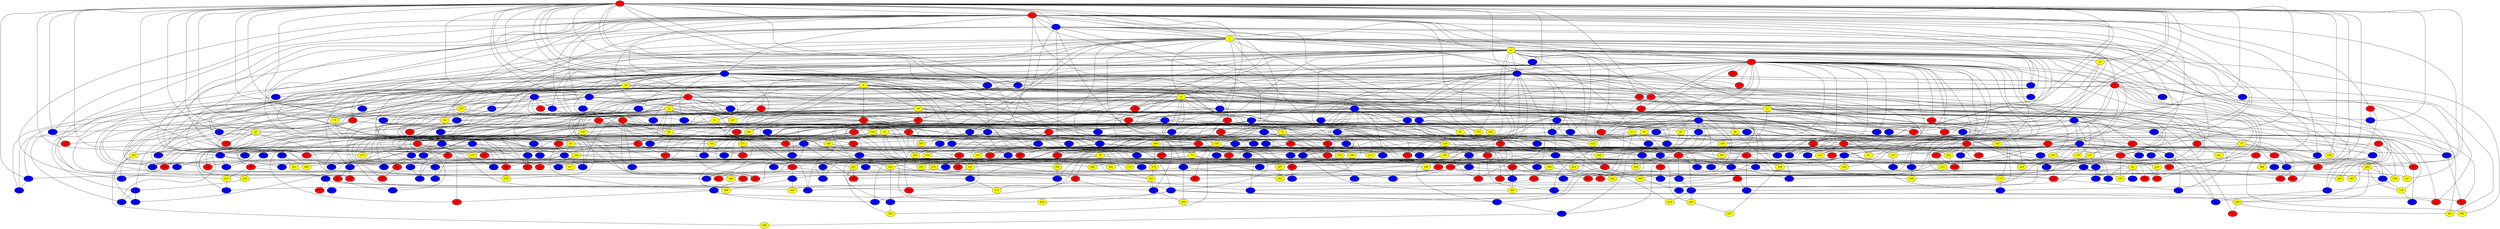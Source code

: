 graph {
0 [style = filled fillcolor = red];
1 [style = filled fillcolor = red];
2 [style = filled fillcolor = blue];
3 [style = filled fillcolor = yellow];
4 [style = filled fillcolor = yellow];
5 [style = filled fillcolor = red];
6 [style = filled fillcolor = blue];
7 [style = filled fillcolor = blue];
8 [style = filled fillcolor = blue];
9 [style = filled fillcolor = yellow];
10 [style = filled fillcolor = yellow];
11 [style = filled fillcolor = red];
12 [style = filled fillcolor = yellow];
13 [style = filled fillcolor = yellow];
14 [style = filled fillcolor = red];
15 [style = filled fillcolor = blue];
16 [style = filled fillcolor = blue];
17 [style = filled fillcolor = red];
18 [style = filled fillcolor = blue];
19 [style = filled fillcolor = yellow];
20 [style = filled fillcolor = blue];
21 [style = filled fillcolor = blue];
22 [style = filled fillcolor = blue];
23 [style = filled fillcolor = red];
24 [style = filled fillcolor = yellow];
25 [style = filled fillcolor = red];
26 [style = filled fillcolor = blue];
27 [style = filled fillcolor = red];
28 [style = filled fillcolor = red];
29 [style = filled fillcolor = yellow];
30 [style = filled fillcolor = blue];
31 [style = filled fillcolor = red];
32 [style = filled fillcolor = blue];
33 [style = filled fillcolor = yellow];
34 [style = filled fillcolor = blue];
35 [style = filled fillcolor = yellow];
36 [style = filled fillcolor = red];
37 [style = filled fillcolor = yellow];
38 [style = filled fillcolor = red];
39 [style = filled fillcolor = blue];
40 [style = filled fillcolor = yellow];
41 [style = filled fillcolor = blue];
42 [style = filled fillcolor = blue];
43 [style = filled fillcolor = red];
44 [style = filled fillcolor = red];
45 [style = filled fillcolor = blue];
46 [style = filled fillcolor = red];
47 [style = filled fillcolor = blue];
48 [style = filled fillcolor = yellow];
49 [style = filled fillcolor = red];
50 [style = filled fillcolor = red];
51 [style = filled fillcolor = blue];
52 [style = filled fillcolor = blue];
53 [style = filled fillcolor = blue];
54 [style = filled fillcolor = red];
55 [style = filled fillcolor = blue];
56 [style = filled fillcolor = blue];
57 [style = filled fillcolor = blue];
58 [style = filled fillcolor = red];
59 [style = filled fillcolor = yellow];
60 [style = filled fillcolor = blue];
61 [style = filled fillcolor = yellow];
62 [style = filled fillcolor = red];
63 [style = filled fillcolor = blue];
64 [style = filled fillcolor = red];
65 [style = filled fillcolor = blue];
66 [style = filled fillcolor = yellow];
67 [style = filled fillcolor = blue];
68 [style = filled fillcolor = red];
69 [style = filled fillcolor = red];
70 [style = filled fillcolor = yellow];
71 [style = filled fillcolor = blue];
72 [style = filled fillcolor = yellow];
73 [style = filled fillcolor = red];
74 [style = filled fillcolor = blue];
75 [style = filled fillcolor = blue];
76 [style = filled fillcolor = yellow];
77 [style = filled fillcolor = blue];
78 [style = filled fillcolor = blue];
79 [style = filled fillcolor = yellow];
80 [style = filled fillcolor = blue];
81 [style = filled fillcolor = blue];
82 [style = filled fillcolor = red];
83 [style = filled fillcolor = blue];
84 [style = filled fillcolor = yellow];
85 [style = filled fillcolor = yellow];
86 [style = filled fillcolor = blue];
87 [style = filled fillcolor = blue];
88 [style = filled fillcolor = red];
89 [style = filled fillcolor = red];
90 [style = filled fillcolor = yellow];
91 [style = filled fillcolor = yellow];
92 [style = filled fillcolor = blue];
93 [style = filled fillcolor = red];
94 [style = filled fillcolor = red];
95 [style = filled fillcolor = blue];
96 [style = filled fillcolor = blue];
97 [style = filled fillcolor = yellow];
98 [style = filled fillcolor = red];
99 [style = filled fillcolor = red];
100 [style = filled fillcolor = yellow];
101 [style = filled fillcolor = yellow];
102 [style = filled fillcolor = red];
103 [style = filled fillcolor = yellow];
104 [style = filled fillcolor = yellow];
105 [style = filled fillcolor = red];
106 [style = filled fillcolor = red];
107 [style = filled fillcolor = blue];
108 [style = filled fillcolor = red];
109 [style = filled fillcolor = yellow];
110 [style = filled fillcolor = blue];
111 [style = filled fillcolor = yellow];
112 [style = filled fillcolor = red];
113 [style = filled fillcolor = yellow];
114 [style = filled fillcolor = red];
115 [style = filled fillcolor = red];
116 [style = filled fillcolor = red];
117 [style = filled fillcolor = red];
118 [style = filled fillcolor = red];
119 [style = filled fillcolor = yellow];
120 [style = filled fillcolor = blue];
121 [style = filled fillcolor = red];
122 [style = filled fillcolor = yellow];
123 [style = filled fillcolor = blue];
124 [style = filled fillcolor = blue];
125 [style = filled fillcolor = yellow];
126 [style = filled fillcolor = blue];
127 [style = filled fillcolor = blue];
128 [style = filled fillcolor = yellow];
129 [style = filled fillcolor = blue];
130 [style = filled fillcolor = yellow];
131 [style = filled fillcolor = blue];
132 [style = filled fillcolor = blue];
133 [style = filled fillcolor = blue];
134 [style = filled fillcolor = blue];
135 [style = filled fillcolor = yellow];
136 [style = filled fillcolor = red];
137 [style = filled fillcolor = blue];
138 [style = filled fillcolor = yellow];
139 [style = filled fillcolor = blue];
140 [style = filled fillcolor = red];
141 [style = filled fillcolor = red];
142 [style = filled fillcolor = blue];
143 [style = filled fillcolor = yellow];
144 [style = filled fillcolor = yellow];
145 [style = filled fillcolor = red];
146 [style = filled fillcolor = red];
147 [style = filled fillcolor = yellow];
148 [style = filled fillcolor = blue];
149 [style = filled fillcolor = red];
150 [style = filled fillcolor = blue];
151 [style = filled fillcolor = blue];
152 [style = filled fillcolor = blue];
153 [style = filled fillcolor = yellow];
154 [style = filled fillcolor = blue];
155 [style = filled fillcolor = red];
156 [style = filled fillcolor = blue];
157 [style = filled fillcolor = red];
158 [style = filled fillcolor = blue];
159 [style = filled fillcolor = blue];
160 [style = filled fillcolor = blue];
161 [style = filled fillcolor = blue];
162 [style = filled fillcolor = blue];
163 [style = filled fillcolor = yellow];
164 [style = filled fillcolor = red];
165 [style = filled fillcolor = yellow];
166 [style = filled fillcolor = blue];
167 [style = filled fillcolor = blue];
168 [style = filled fillcolor = blue];
169 [style = filled fillcolor = blue];
170 [style = filled fillcolor = blue];
171 [style = filled fillcolor = blue];
172 [style = filled fillcolor = yellow];
173 [style = filled fillcolor = yellow];
174 [style = filled fillcolor = blue];
175 [style = filled fillcolor = yellow];
176 [style = filled fillcolor = blue];
177 [style = filled fillcolor = red];
178 [style = filled fillcolor = blue];
179 [style = filled fillcolor = red];
180 [style = filled fillcolor = blue];
181 [style = filled fillcolor = red];
182 [style = filled fillcolor = yellow];
183 [style = filled fillcolor = blue];
184 [style = filled fillcolor = blue];
185 [style = filled fillcolor = yellow];
186 [style = filled fillcolor = red];
187 [style = filled fillcolor = yellow];
188 [style = filled fillcolor = yellow];
189 [style = filled fillcolor = blue];
190 [style = filled fillcolor = red];
191 [style = filled fillcolor = red];
192 [style = filled fillcolor = blue];
193 [style = filled fillcolor = red];
194 [style = filled fillcolor = blue];
195 [style = filled fillcolor = yellow];
196 [style = filled fillcolor = red];
197 [style = filled fillcolor = red];
198 [style = filled fillcolor = yellow];
199 [style = filled fillcolor = blue];
200 [style = filled fillcolor = blue];
201 [style = filled fillcolor = yellow];
202 [style = filled fillcolor = blue];
203 [style = filled fillcolor = red];
204 [style = filled fillcolor = red];
205 [style = filled fillcolor = yellow];
206 [style = filled fillcolor = blue];
207 [style = filled fillcolor = yellow];
208 [style = filled fillcolor = blue];
209 [style = filled fillcolor = red];
210 [style = filled fillcolor = blue];
211 [style = filled fillcolor = blue];
212 [style = filled fillcolor = yellow];
213 [style = filled fillcolor = yellow];
214 [style = filled fillcolor = yellow];
215 [style = filled fillcolor = blue];
216 [style = filled fillcolor = blue];
217 [style = filled fillcolor = red];
218 [style = filled fillcolor = blue];
219 [style = filled fillcolor = red];
220 [style = filled fillcolor = blue];
221 [style = filled fillcolor = red];
222 [style = filled fillcolor = yellow];
223 [style = filled fillcolor = yellow];
224 [style = filled fillcolor = blue];
225 [style = filled fillcolor = yellow];
226 [style = filled fillcolor = red];
227 [style = filled fillcolor = red];
228 [style = filled fillcolor = blue];
229 [style = filled fillcolor = yellow];
230 [style = filled fillcolor = blue];
231 [style = filled fillcolor = red];
232 [style = filled fillcolor = red];
233 [style = filled fillcolor = red];
234 [style = filled fillcolor = yellow];
235 [style = filled fillcolor = red];
236 [style = filled fillcolor = blue];
237 [style = filled fillcolor = red];
238 [style = filled fillcolor = yellow];
239 [style = filled fillcolor = yellow];
240 [style = filled fillcolor = red];
241 [style = filled fillcolor = yellow];
242 [style = filled fillcolor = red];
243 [style = filled fillcolor = red];
244 [style = filled fillcolor = blue];
245 [style = filled fillcolor = red];
246 [style = filled fillcolor = blue];
247 [style = filled fillcolor = blue];
248 [style = filled fillcolor = yellow];
249 [style = filled fillcolor = blue];
250 [style = filled fillcolor = blue];
251 [style = filled fillcolor = red];
252 [style = filled fillcolor = yellow];
253 [style = filled fillcolor = blue];
254 [style = filled fillcolor = yellow];
255 [style = filled fillcolor = blue];
256 [style = filled fillcolor = blue];
257 [style = filled fillcolor = red];
258 [style = filled fillcolor = blue];
259 [style = filled fillcolor = blue];
260 [style = filled fillcolor = blue];
261 [style = filled fillcolor = blue];
262 [style = filled fillcolor = blue];
263 [style = filled fillcolor = blue];
264 [style = filled fillcolor = blue];
265 [style = filled fillcolor = blue];
266 [style = filled fillcolor = blue];
267 [style = filled fillcolor = blue];
268 [style = filled fillcolor = red];
269 [style = filled fillcolor = red];
270 [style = filled fillcolor = blue];
271 [style = filled fillcolor = yellow];
272 [style = filled fillcolor = blue];
273 [style = filled fillcolor = red];
274 [style = filled fillcolor = yellow];
275 [style = filled fillcolor = yellow];
276 [style = filled fillcolor = red];
277 [style = filled fillcolor = blue];
278 [style = filled fillcolor = red];
279 [style = filled fillcolor = yellow];
280 [style = filled fillcolor = yellow];
281 [style = filled fillcolor = blue];
282 [style = filled fillcolor = blue];
283 [style = filled fillcolor = yellow];
284 [style = filled fillcolor = blue];
285 [style = filled fillcolor = yellow];
286 [style = filled fillcolor = blue];
287 [style = filled fillcolor = blue];
288 [style = filled fillcolor = blue];
289 [style = filled fillcolor = red];
290 [style = filled fillcolor = red];
291 [style = filled fillcolor = yellow];
292 [style = filled fillcolor = blue];
293 [style = filled fillcolor = yellow];
294 [style = filled fillcolor = red];
295 [style = filled fillcolor = red];
296 [style = filled fillcolor = red];
297 [style = filled fillcolor = yellow];
298 [style = filled fillcolor = yellow];
299 [style = filled fillcolor = red];
300 [style = filled fillcolor = blue];
301 [style = filled fillcolor = blue];
302 [style = filled fillcolor = red];
303 [style = filled fillcolor = yellow];
304 [style = filled fillcolor = blue];
305 [style = filled fillcolor = yellow];
306 [style = filled fillcolor = blue];
307 [style = filled fillcolor = blue];
308 [style = filled fillcolor = blue];
309 [style = filled fillcolor = blue];
310 [style = filled fillcolor = blue];
311 [style = filled fillcolor = blue];
312 [style = filled fillcolor = blue];
313 [style = filled fillcolor = red];
314 [style = filled fillcolor = yellow];
315 [style = filled fillcolor = yellow];
316 [style = filled fillcolor = red];
317 [style = filled fillcolor = red];
318 [style = filled fillcolor = yellow];
319 [style = filled fillcolor = blue];
320 [style = filled fillcolor = red];
321 [style = filled fillcolor = blue];
322 [style = filled fillcolor = blue];
323 [style = filled fillcolor = blue];
324 [style = filled fillcolor = red];
325 [style = filled fillcolor = blue];
326 [style = filled fillcolor = red];
327 [style = filled fillcolor = yellow];
328 [style = filled fillcolor = blue];
329 [style = filled fillcolor = red];
330 [style = filled fillcolor = red];
331 [style = filled fillcolor = blue];
332 [style = filled fillcolor = red];
333 [style = filled fillcolor = blue];
334 [style = filled fillcolor = red];
335 [style = filled fillcolor = blue];
336 [style = filled fillcolor = yellow];
337 [style = filled fillcolor = red];
338 [style = filled fillcolor = blue];
339 [style = filled fillcolor = red];
340 [style = filled fillcolor = yellow];
341 [style = filled fillcolor = blue];
342 [style = filled fillcolor = yellow];
343 [style = filled fillcolor = blue];
344 [style = filled fillcolor = blue];
345 [style = filled fillcolor = blue];
346 [style = filled fillcolor = blue];
347 [style = filled fillcolor = blue];
348 [style = filled fillcolor = yellow];
349 [style = filled fillcolor = blue];
350 [style = filled fillcolor = yellow];
351 [style = filled fillcolor = blue];
352 [style = filled fillcolor = blue];
353 [style = filled fillcolor = blue];
354 [style = filled fillcolor = blue];
355 [style = filled fillcolor = blue];
356 [style = filled fillcolor = blue];
357 [style = filled fillcolor = yellow];
358 [style = filled fillcolor = yellow];
359 [style = filled fillcolor = blue];
360 [style = filled fillcolor = blue];
361 [style = filled fillcolor = yellow];
362 [style = filled fillcolor = blue];
363 [style = filled fillcolor = blue];
364 [style = filled fillcolor = yellow];
365 [style = filled fillcolor = blue];
366 [style = filled fillcolor = blue];
367 [style = filled fillcolor = blue];
368 [style = filled fillcolor = blue];
369 [style = filled fillcolor = red];
370 [style = filled fillcolor = blue];
371 [style = filled fillcolor = blue];
372 [style = filled fillcolor = yellow];
373 [style = filled fillcolor = yellow];
374 [style = filled fillcolor = red];
375 [style = filled fillcolor = blue];
376 [style = filled fillcolor = yellow];
377 [style = filled fillcolor = blue];
378 [style = filled fillcolor = blue];
379 [style = filled fillcolor = red];
380 [style = filled fillcolor = blue];
381 [style = filled fillcolor = yellow];
382 [style = filled fillcolor = blue];
383 [style = filled fillcolor = yellow];
384 [style = filled fillcolor = red];
385 [style = filled fillcolor = yellow];
386 [style = filled fillcolor = yellow];
387 [style = filled fillcolor = yellow];
388 [style = filled fillcolor = yellow];
389 [style = filled fillcolor = blue];
390 [style = filled fillcolor = blue];
391 [style = filled fillcolor = blue];
392 [style = filled fillcolor = yellow];
393 [style = filled fillcolor = yellow];
394 [style = filled fillcolor = blue];
395 [style = filled fillcolor = blue];
396 [style = filled fillcolor = yellow];
397 [style = filled fillcolor = red];
398 [style = filled fillcolor = blue];
399 [style = filled fillcolor = blue];
400 [style = filled fillcolor = blue];
401 [style = filled fillcolor = blue];
402 [style = filled fillcolor = yellow];
403 [style = filled fillcolor = yellow];
404 [style = filled fillcolor = blue];
405 [style = filled fillcolor = yellow];
406 [style = filled fillcolor = red];
407 [style = filled fillcolor = red];
408 [style = filled fillcolor = yellow];
409 [style = filled fillcolor = yellow];
410 [style = filled fillcolor = blue];
411 [style = filled fillcolor = red];
412 [style = filled fillcolor = yellow];
413 [style = filled fillcolor = blue];
414 [style = filled fillcolor = blue];
415 [style = filled fillcolor = red];
416 [style = filled fillcolor = red];
417 [style = filled fillcolor = yellow];
418 [style = filled fillcolor = yellow];
419 [style = filled fillcolor = red];
420 [style = filled fillcolor = red];
421 [style = filled fillcolor = blue];
422 [style = filled fillcolor = yellow];
423 [style = filled fillcolor = blue];
424 [style = filled fillcolor = yellow];
0 -- 7;
0 -- 8;
0 -- 9;
0 -- 10;
0 -- 16;
0 -- 18;
0 -- 19;
0 -- 20;
0 -- 21;
0 -- 23;
0 -- 27;
0 -- 33;
0 -- 34;
0 -- 37;
0 -- 40;
0 -- 6;
0 -- 3;
0 -- 2;
0 -- 1;
0 -- 50;
0 -- 51;
0 -- 59;
0 -- 60;
0 -- 61;
0 -- 76;
0 -- 83;
0 -- 92;
0 -- 94;
0 -- 107;
0 -- 121;
0 -- 166;
0 -- 177;
0 -- 180;
0 -- 206;
0 -- 211;
0 -- 238;
0 -- 263;
0 -- 288;
0 -- 337;
0 -- 341;
0 -- 345;
0 -- 351;
0 -- 390;
0 -- 402;
1 -- 2;
1 -- 3;
1 -- 4;
1 -- 5;
1 -- 6;
1 -- 13;
1 -- 22;
1 -- 25;
1 -- 28;
1 -- 29;
1 -- 43;
1 -- 54;
1 -- 62;
1 -- 69;
1 -- 74;
1 -- 107;
1 -- 111;
1 -- 115;
1 -- 123;
1 -- 130;
1 -- 148;
1 -- 170;
1 -- 175;
1 -- 196;
1 -- 240;
1 -- 248;
1 -- 250;
1 -- 281;
1 -- 287;
1 -- 293;
1 -- 369;
2 -- 3;
2 -- 4;
2 -- 32;
2 -- 47;
2 -- 57;
2 -- 59;
2 -- 64;
2 -- 80;
2 -- 117;
2 -- 165;
2 -- 215;
2 -- 258;
2 -- 280;
2 -- 376;
3 -- 4;
3 -- 5;
3 -- 6;
3 -- 12;
3 -- 17;
3 -- 33;
3 -- 46;
3 -- 87;
3 -- 88;
3 -- 95;
3 -- 113;
3 -- 132;
3 -- 146;
3 -- 147;
3 -- 174;
3 -- 196;
3 -- 237;
3 -- 255;
3 -- 291;
3 -- 307;
3 -- 311;
3 -- 313;
3 -- 317;
3 -- 329;
3 -- 344;
3 -- 419;
4 -- 5;
4 -- 7;
4 -- 12;
4 -- 17;
4 -- 18;
4 -- 22;
4 -- 25;
4 -- 32;
4 -- 33;
4 -- 37;
4 -- 49;
4 -- 53;
4 -- 54;
4 -- 55;
4 -- 65;
4 -- 78;
4 -- 89;
4 -- 122;
4 -- 124;
4 -- 134;
4 -- 178;
4 -- 193;
4 -- 222;
4 -- 243;
4 -- 246;
4 -- 282;
4 -- 283;
4 -- 306;
4 -- 316;
4 -- 340;
4 -- 380;
4 -- 392;
4 -- 395;
4 -- 404;
5 -- 7;
5 -- 8;
5 -- 29;
5 -- 39;
5 -- 41;
5 -- 49;
5 -- 52;
5 -- 71;
5 -- 72;
5 -- 73;
5 -- 74;
5 -- 101;
5 -- 102;
5 -- 110;
5 -- 111;
5 -- 113;
5 -- 114;
5 -- 118;
5 -- 124;
5 -- 138;
5 -- 153;
5 -- 155;
5 -- 163;
5 -- 172;
5 -- 173;
5 -- 174;
5 -- 177;
5 -- 217;
5 -- 228;
5 -- 251;
5 -- 254;
5 -- 297;
5 -- 299;
5 -- 312;
5 -- 334;
5 -- 387;
5 -- 422;
6 -- 8;
6 -- 9;
6 -- 10;
6 -- 18;
6 -- 21;
6 -- 30;
6 -- 37;
6 -- 54;
6 -- 57;
6 -- 58;
6 -- 60;
6 -- 64;
6 -- 98;
6 -- 114;
6 -- 129;
6 -- 139;
6 -- 148;
6 -- 154;
6 -- 155;
6 -- 158;
6 -- 178;
6 -- 198;
6 -- 213;
6 -- 220;
6 -- 226;
6 -- 259;
6 -- 265;
6 -- 268;
6 -- 300;
6 -- 322;
6 -- 355;
6 -- 372;
6 -- 378;
6 -- 388;
6 -- 393;
7 -- 9;
7 -- 10;
7 -- 11;
7 -- 15;
7 -- 19;
7 -- 20;
7 -- 22;
7 -- 26;
7 -- 31;
7 -- 39;
7 -- 44;
7 -- 73;
7 -- 80;
7 -- 94;
7 -- 168;
7 -- 182;
7 -- 235;
7 -- 264;
7 -- 276;
7 -- 279;
7 -- 282;
7 -- 302;
7 -- 339;
7 -- 361;
7 -- 371;
7 -- 376;
8 -- 11;
8 -- 15;
8 -- 16;
8 -- 23;
8 -- 31;
8 -- 36;
8 -- 384;
8 -- 423;
9 -- 12;
9 -- 14;
9 -- 19;
9 -- 21;
9 -- 38;
9 -- 45;
9 -- 70;
9 -- 77;
9 -- 119;
9 -- 121;
9 -- 126;
9 -- 140;
9 -- 146;
9 -- 170;
9 -- 201;
9 -- 205;
9 -- 274;
9 -- 305;
9 -- 370;
9 -- 374;
9 -- 397;
9 -- 423;
10 -- 11;
10 -- 40;
10 -- 43;
10 -- 56;
10 -- 78;
10 -- 79;
10 -- 92;
10 -- 126;
10 -- 232;
10 -- 235;
10 -- 311;
10 -- 413;
11 -- 13;
11 -- 14;
11 -- 16;
11 -- 25;
11 -- 36;
11 -- 53;
11 -- 55;
11 -- 71;
11 -- 120;
11 -- 142;
11 -- 143;
11 -- 161;
11 -- 179;
11 -- 216;
11 -- 219;
11 -- 258;
11 -- 267;
11 -- 269;
11 -- 347;
11 -- 365;
12 -- 13;
12 -- 15;
12 -- 26;
12 -- 27;
12 -- 38;
12 -- 42;
12 -- 87;
12 -- 115;
12 -- 116;
12 -- 139;
12 -- 161;
12 -- 206;
12 -- 243;
12 -- 324;
12 -- 332;
12 -- 378;
12 -- 379;
13 -- 14;
13 -- 24;
13 -- 58;
13 -- 66;
13 -- 71;
13 -- 88;
13 -- 103;
13 -- 169;
13 -- 170;
13 -- 197;
13 -- 273;
13 -- 297;
13 -- 310;
13 -- 352;
13 -- 355;
13 -- 384;
14 -- 34;
14 -- 35;
14 -- 40;
14 -- 269;
14 -- 302;
14 -- 305;
14 -- 306;
14 -- 336;
15 -- 30;
15 -- 48;
15 -- 67;
15 -- 79;
15 -- 86;
15 -- 103;
15 -- 108;
15 -- 122;
15 -- 128;
15 -- 136;
15 -- 145;
15 -- 186;
15 -- 191;
15 -- 193;
15 -- 204;
15 -- 214;
15 -- 227;
15 -- 246;
15 -- 373;
15 -- 381;
15 -- 403;
15 -- 421;
16 -- 20;
16 -- 38;
16 -- 128;
16 -- 137;
16 -- 165;
16 -- 364;
17 -- 23;
17 -- 28;
17 -- 31;
17 -- 41;
17 -- 44;
17 -- 84;
17 -- 95;
17 -- 97;
17 -- 149;
17 -- 231;
17 -- 330;
17 -- 344;
18 -- 26;
18 -- 53;
18 -- 99;
18 -- 207;
18 -- 250;
18 -- 297;
18 -- 409;
19 -- 36;
19 -- 70;
19 -- 82;
19 -- 132;
19 -- 148;
19 -- 169;
19 -- 210;
19 -- 227;
19 -- 239;
19 -- 260;
19 -- 264;
19 -- 372;
19 -- 416;
20 -- 24;
20 -- 27;
20 -- 32;
20 -- 51;
20 -- 63;
20 -- 67;
20 -- 75;
20 -- 81;
20 -- 105;
20 -- 115;
20 -- 135;
20 -- 140;
20 -- 142;
20 -- 158;
20 -- 210;
20 -- 233;
20 -- 257;
20 -- 265;
20 -- 367;
20 -- 370;
20 -- 387;
20 -- 395;
21 -- 35;
21 -- 55;
21 -- 99;
21 -- 109;
21 -- 194;
21 -- 249;
21 -- 252;
21 -- 261;
21 -- 359;
21 -- 390;
22 -- 78;
23 -- 46;
23 -- 50;
23 -- 91;
23 -- 97;
23 -- 299;
24 -- 28;
24 -- 69;
24 -- 168;
24 -- 190;
24 -- 331;
24 -- 333;
24 -- 383;
25 -- 66;
25 -- 116;
25 -- 144;
25 -- 187;
25 -- 199;
25 -- 230;
25 -- 359;
26 -- 68;
26 -- 91;
26 -- 105;
26 -- 112;
26 -- 133;
26 -- 144;
26 -- 325;
26 -- 376;
26 -- 399;
26 -- 422;
27 -- 29;
27 -- 208;
27 -- 262;
28 -- 52;
28 -- 86;
28 -- 151;
28 -- 154;
28 -- 346;
28 -- 365;
28 -- 410;
29 -- 47;
29 -- 56;
29 -- 168;
29 -- 184;
29 -- 200;
30 -- 35;
30 -- 47;
30 -- 125;
30 -- 141;
30 -- 174;
30 -- 187;
30 -- 203;
30 -- 223;
30 -- 329;
30 -- 391;
31 -- 110;
31 -- 140;
31 -- 283;
32 -- 161;
32 -- 207;
33 -- 100;
33 -- 151;
34 -- 51;
34 -- 52;
34 -- 65;
34 -- 82;
34 -- 83;
34 -- 232;
34 -- 339;
35 -- 44;
35 -- 50;
35 -- 56;
35 -- 101;
35 -- 108;
35 -- 118;
35 -- 126;
35 -- 159;
35 -- 171;
35 -- 216;
35 -- 219;
35 -- 220;
35 -- 357;
36 -- 48;
36 -- 88;
36 -- 123;
36 -- 167;
36 -- 218;
36 -- 262;
36 -- 284;
36 -- 371;
37 -- 39;
37 -- 45;
37 -- 57;
37 -- 58;
37 -- 90;
37 -- 100;
37 -- 114;
37 -- 117;
37 -- 143;
37 -- 156;
37 -- 223;
37 -- 263;
37 -- 305;
37 -- 320;
37 -- 350;
37 -- 394;
37 -- 400;
38 -- 226;
38 -- 368;
39 -- 89;
39 -- 133;
40 -- 43;
40 -- 146;
40 -- 279;
40 -- 300;
40 -- 415;
41 -- 45;
41 -- 65;
41 -- 82;
41 -- 90;
41 -- 109;
41 -- 119;
41 -- 127;
41 -- 318;
42 -- 80;
42 -- 179;
42 -- 339;
42 -- 401;
43 -- 63;
43 -- 72;
43 -- 83;
43 -- 112;
43 -- 129;
43 -- 150;
43 -- 193;
43 -- 326;
43 -- 400;
44 -- 63;
44 -- 91;
44 -- 98;
44 -- 102;
44 -- 164;
44 -- 244;
44 -- 364;
44 -- 366;
44 -- 407;
45 -- 106;
45 -- 172;
46 -- 61;
46 -- 66;
46 -- 335;
46 -- 374;
47 -- 169;
47 -- 181;
47 -- 253;
48 -- 94;
48 -- 254;
48 -- 409;
49 -- 60;
49 -- 107;
49 -- 149;
49 -- 152;
49 -- 246;
49 -- 338;
49 -- 354;
49 -- 360;
50 -- 125;
50 -- 131;
50 -- 211;
50 -- 227;
50 -- 322;
51 -- 68;
51 -- 104;
51 -- 153;
51 -- 180;
51 -- 188;
53 -- 211;
53 -- 323;
54 -- 87;
54 -- 142;
54 -- 159;
54 -- 186;
54 -- 256;
54 -- 309;
55 -- 59;
55 -- 185;
56 -- 231;
56 -- 315;
56 -- 323;
56 -- 352;
57 -- 85;
57 -- 103;
57 -- 221;
57 -- 410;
58 -- 110;
58 -- 157;
58 -- 167;
58 -- 175;
59 -- 230;
59 -- 384;
60 -- 157;
60 -- 322;
61 -- 67;
61 -- 68;
61 -- 70;
61 -- 137;
61 -- 184;
61 -- 353;
61 -- 396;
62 -- 176;
62 -- 263;
63 -- 84;
63 -- 150;
63 -- 342;
64 -- 145;
64 -- 241;
64 -- 295;
65 -- 74;
65 -- 76;
65 -- 117;
65 -- 119;
65 -- 120;
65 -- 122;
65 -- 134;
65 -- 138;
65 -- 188;
65 -- 190;
65 -- 210;
65 -- 214;
65 -- 238;
65 -- 264;
65 -- 312;
65 -- 315;
65 -- 358;
65 -- 366;
65 -- 385;
65 -- 398;
65 -- 419;
66 -- 89;
66 -- 185;
66 -- 203;
66 -- 216;
66 -- 229;
67 -- 128;
67 -- 212;
67 -- 256;
67 -- 288;
68 -- 183;
68 -- 232;
68 -- 412;
68 -- 413;
69 -- 75;
69 -- 106;
69 -- 182;
69 -- 268;
70 -- 75;
70 -- 141;
70 -- 194;
71 -- 85;
71 -- 90;
71 -- 310;
71 -- 314;
71 -- 402;
72 -- 92;
72 -- 229;
72 -- 291;
72 -- 301;
72 -- 363;
72 -- 369;
75 -- 225;
75 -- 239;
76 -- 101;
76 -- 106;
76 -- 291;
76 -- 303;
76 -- 396;
77 -- 123;
77 -- 212;
77 -- 234;
77 -- 276;
77 -- 319;
77 -- 362;
79 -- 234;
79 -- 259;
80 -- 97;
80 -- 131;
80 -- 191;
80 -- 315;
80 -- 422;
81 -- 100;
81 -- 135;
81 -- 239;
82 -- 141;
82 -- 155;
82 -- 252;
82 -- 424;
83 -- 96;
83 -- 149;
83 -- 166;
83 -- 182;
84 -- 116;
84 -- 163;
84 -- 337;
84 -- 414;
85 -- 316;
87 -- 290;
87 -- 314;
88 -- 104;
88 -- 144;
88 -- 349;
89 -- 234;
89 -- 284;
89 -- 349;
90 -- 292;
92 -- 172;
92 -- 290;
93 -- 147;
93 -- 221;
93 -- 236;
93 -- 358;
94 -- 102;
94 -- 143;
94 -- 248;
94 -- 281;
94 -- 290;
94 -- 317;
94 -- 330;
94 -- 360;
95 -- 233;
96 -- 224;
97 -- 176;
97 -- 192;
97 -- 212;
97 -- 241;
97 -- 294;
98 -- 277;
98 -- 375;
100 -- 118;
101 -- 273;
101 -- 310;
102 -- 111;
102 -- 406;
103 -- 171;
103 -- 261;
103 -- 296;
104 -- 162;
104 -- 260;
105 -- 133;
105 -- 157;
105 -- 167;
105 -- 312;
105 -- 343;
106 -- 147;
106 -- 235;
106 -- 272;
106 -- 363;
107 -- 351;
107 -- 415;
108 -- 112;
108 -- 124;
108 -- 125;
108 -- 224;
108 -- 285;
108 -- 396;
109 -- 206;
109 -- 319;
110 -- 132;
111 -- 183;
111 -- 294;
112 -- 205;
112 -- 321;
112 -- 343;
113 -- 205;
113 -- 308;
113 -- 331;
113 -- 420;
114 -- 177;
114 -- 214;
115 -- 121;
115 -- 130;
116 -- 160;
117 -- 176;
117 -- 386;
118 -- 158;
118 -- 183;
118 -- 201;
118 -- 278;
118 -- 300;
118 -- 325;
120 -- 191;
121 -- 217;
121 -- 255;
122 -- 308;
122 -- 348;
125 -- 262;
125 -- 337;
125 -- 356;
126 -- 228;
126 -- 307;
127 -- 165;
127 -- 257;
127 -- 289;
128 -- 131;
128 -- 135;
128 -- 200;
128 -- 306;
129 -- 260;
130 -- 136;
130 -- 145;
131 -- 154;
131 -- 245;
131 -- 342;
131 -- 418;
132 -- 137;
132 -- 195;
132 -- 218;
132 -- 397;
134 -- 245;
135 -- 166;
135 -- 187;
135 -- 245;
135 -- 341;
136 -- 150;
136 -- 280;
137 -- 173;
137 -- 195;
137 -- 196;
137 -- 220;
138 -- 289;
138 -- 412;
139 -- 180;
139 -- 303;
140 -- 251;
140 -- 332;
141 -- 219;
141 -- 294;
142 -- 198;
142 -- 236;
144 -- 156;
145 -- 163;
145 -- 225;
145 -- 345;
145 -- 424;
148 -- 252;
148 -- 332;
149 -- 287;
150 -- 244;
151 -- 153;
151 -- 222;
151 -- 257;
151 -- 270;
151 -- 301;
151 -- 417;
152 -- 159;
152 -- 188;
152 -- 203;
152 -- 324;
154 -- 348;
155 -- 184;
156 -- 369;
156 -- 391;
157 -- 160;
158 -- 295;
158 -- 404;
159 -- 272;
160 -- 179;
160 -- 233;
160 -- 277;
161 -- 336;
165 -- 192;
165 -- 314;
165 -- 407;
166 -- 192;
166 -- 199;
166 -- 265;
167 -- 175;
167 -- 222;
167 -- 248;
167 -- 268;
167 -- 288;
167 -- 353;
168 -- 302;
171 -- 276;
171 -- 372;
171 -- 387;
171 -- 389;
172 -- 307;
175 -- 319;
176 -- 190;
176 -- 209;
176 -- 226;
180 -- 204;
180 -- 249;
180 -- 370;
180 -- 399;
181 -- 197;
183 -- 199;
185 -- 326;
185 -- 405;
186 -- 400;
187 -- 381;
189 -- 201;
189 -- 280;
191 -- 213;
191 -- 229;
191 -- 273;
192 -- 318;
194 -- 251;
194 -- 317;
194 -- 377;
195 -- 242;
195 -- 283;
196 -- 279;
198 -- 224;
198 -- 275;
198 -- 281;
199 -- 285;
199 -- 418;
200 -- 278;
200 -- 293;
200 -- 420;
201 -- 202;
202 -- 218;
202 -- 247;
202 -- 329;
202 -- 411;
203 -- 416;
204 -- 368;
204 -- 420;
205 -- 377;
208 -- 215;
208 -- 221;
210 -- 308;
210 -- 382;
211 -- 231;
213 -- 353;
214 -- 304;
215 -- 275;
217 -- 223;
217 -- 386;
217 -- 392;
218 -- 228;
218 -- 320;
218 -- 321;
218 -- 340;
218 -- 403;
219 -- 266;
219 -- 286;
219 -- 324;
220 -- 240;
220 -- 374;
221 -- 357;
221 -- 359;
222 -- 321;
222 -- 377;
225 -- 330;
228 -- 282;
229 -- 259;
234 -- 270;
234 -- 292;
234 -- 313;
234 -- 362;
234 -- 417;
236 -- 367;
236 -- 419;
237 -- 253;
237 -- 401;
240 -- 309;
242 -- 349;
243 -- 375;
245 -- 266;
245 -- 356;
248 -- 316;
250 -- 347;
251 -- 254;
251 -- 354;
251 -- 394;
252 -- 287;
252 -- 298;
254 -- 327;
255 -- 296;
255 -- 385;
255 -- 405;
257 -- 328;
258 -- 404;
258 -- 417;
259 -- 352;
259 -- 389;
260 -- 342;
261 -- 267;
262 -- 407;
264 -- 320;
266 -- 409;
266 -- 424;
268 -- 277;
268 -- 393;
271 -- 416;
274 -- 286;
274 -- 355;
275 -- 303;
278 -- 410;
281 -- 348;
282 -- 298;
284 -- 286;
284 -- 405;
285 -- 327;
291 -- 296;
291 -- 350;
293 -- 318;
293 -- 340;
293 -- 358;
293 -- 383;
294 -- 365;
295 -- 371;
295 -- 394;
295 -- 401;
299 -- 323;
299 -- 361;
302 -- 363;
303 -- 375;
305 -- 333;
305 -- 341;
310 -- 373;
311 -- 389;
312 -- 354;
315 -- 335;
315 -- 351;
316 -- 393;
316 -- 408;
318 -- 328;
320 -- 392;
321 -- 350;
338 -- 364;
339 -- 382;
340 -- 361;
340 -- 379;
351 -- 423;
354 -- 362;
355 -- 421;
358 -- 367;
360 -- 378;
364 -- 406;
367 -- 382;
368 -- 385;
375 -- 408;
378 -- 381;
378 -- 388;
378 -- 408;
391 -- 413;
393 -- 398;
}
